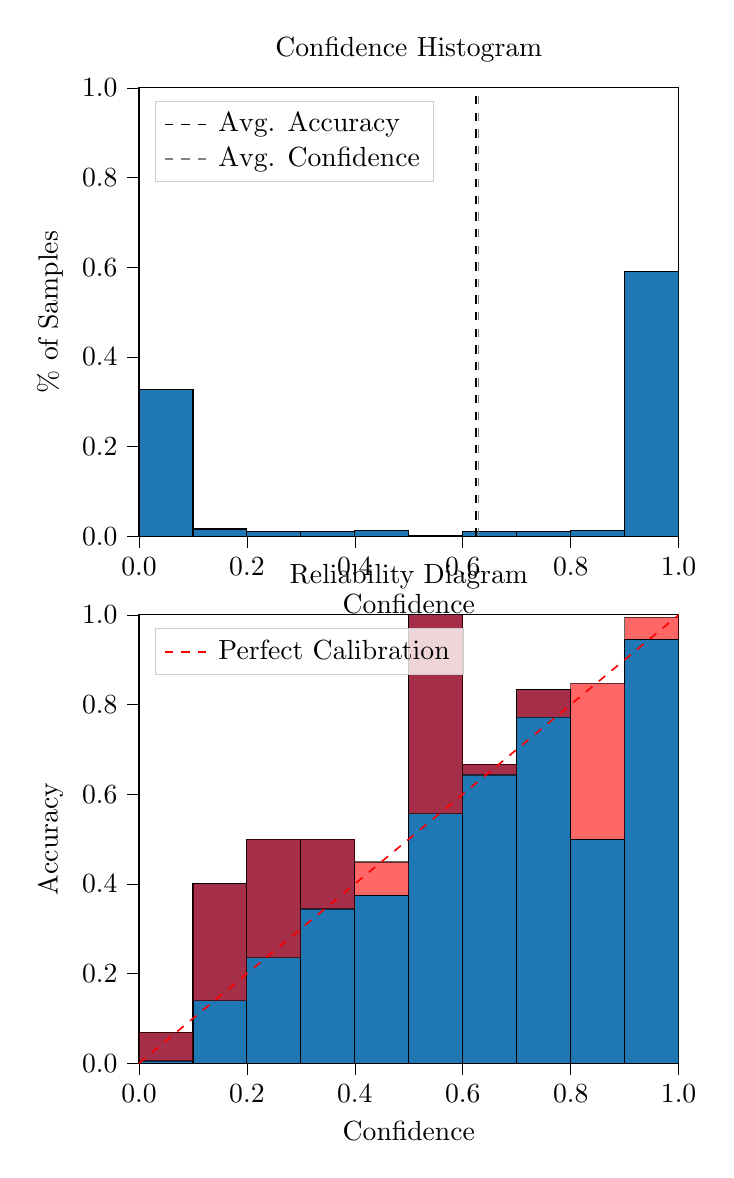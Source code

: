 % This file was created by tikzplotlib v0.9.8.
\begin{tikzpicture}

\definecolor{color0}{rgb}{0.122,0.467,0.706}

\begin{groupplot}[group style={group size=1 by 2}]
\nextgroupplot[
legend cell align={left},
legend style={
  fill opacity=0.8,
  draw opacity=1,
  text opacity=1,
  at={(0.03,0.97)},
  anchor=north west,
  draw=white!80!black
},
tick align=outside,
tick pos=left,
title={Confidence Histogram},
x grid style={white!69.02!black},
xlabel={Confidence},
xmin=0, xmax=1,
xtick style={color=black},
xtick={0,0.2,0.4,0.6,0.8,1},
xticklabels={0.0,0.2,0.4,0.6,0.8,1.0},
y grid style={white!69.02!black},
ylabel={\% of Samples},
ymin=0, ymax=1,
ytick style={color=black},
ytick={0,0.2,0.4,0.6,0.8,1},
yticklabels={0.0,0.2,0.4,0.6,0.8,1.0}
]
\draw[draw=black,fill=color0] (axis cs:-6.939e-18,0) rectangle (axis cs:0.1,0.327);
\draw[draw=black,fill=color0] (axis cs:0.1,0) rectangle (axis cs:0.2,0.016);
\draw[draw=black,fill=color0] (axis cs:0.2,0) rectangle (axis cs:0.3,0.01);
\draw[draw=black,fill=color0] (axis cs:0.3,0) rectangle (axis cs:0.4,0.01);
\draw[draw=black,fill=color0] (axis cs:0.4,0) rectangle (axis cs:0.5,0.013);
\draw[draw=black,fill=color0] (axis cs:0.5,0) rectangle (axis cs:0.6,0.002);
\draw[draw=black,fill=color0] (axis cs:0.6,0) rectangle (axis cs:0.7,0.01);
\draw[draw=black,fill=color0] (axis cs:0.7,0) rectangle (axis cs:0.8,0.01);
\draw[draw=black,fill=color0] (axis cs:0.8,0) rectangle (axis cs:0.9,0.013);
\draw[draw=black,fill=color0] (axis cs:0.9,0) rectangle (axis cs:1,0.591);
\addplot [semithick, black, dashed]
table {%
0.625 0
0.625 1
};
\addlegendentry{Avg. Accuracy}
\addplot [semithick, white!50.196!black, dashed]
table {%
0.629 0
0.629 1
};
\addlegendentry{Avg. Confidence}

\nextgroupplot[
legend cell align={left},
legend style={
  fill opacity=0.8,
  draw opacity=1,
  text opacity=1,
  at={(0.03,0.97)},
  anchor=north west,
  draw=white!80!black
},
tick align=outside,
tick pos=left,
title={Reliability Diagram},
x grid style={white!69.02!black},
xlabel={Confidence},
xmin=0, xmax=1,
xtick style={color=black},
xtick={0,0.2,0.4,0.6,0.8,1},
xticklabels={0.0,0.2,0.4,0.6,0.8,1.0},
y grid style={white!69.02!black},
ylabel={Accuracy},
ymin=0, ymax=1,
ytick style={color=black},
ytick={0,0.2,0.4,0.6,0.8,1},
yticklabels={0.0,0.2,0.4,0.6,0.8,1.0}
]
\draw[draw=black,fill=color0] (axis cs:-6.939e-18,0) rectangle (axis cs:0.1,0.069);
\draw[draw=black,fill=color0] (axis cs:0.1,0) rectangle (axis cs:0.2,0.4);
\draw[draw=black,fill=color0] (axis cs:0.2,0) rectangle (axis cs:0.3,0.5);
\draw[draw=black,fill=color0] (axis cs:0.3,0) rectangle (axis cs:0.4,0.5);
\draw[draw=black,fill=color0] (axis cs:0.4,0) rectangle (axis cs:0.5,0.375);
\draw[draw=black,fill=color0] (axis cs:0.5,0) rectangle (axis cs:0.6,1);
\draw[draw=black,fill=color0] (axis cs:0.6,0) rectangle (axis cs:0.7,0.667);
\draw[draw=black,fill=color0] (axis cs:0.7,0) rectangle (axis cs:0.8,0.833);
\draw[draw=black,fill=color0] (axis cs:0.8,0) rectangle (axis cs:0.9,0.5);
\draw[draw=black,fill=color0] (axis cs:0.9,0) rectangle (axis cs:1,0.946);
\draw[draw=black,fill=red,opacity=0.6] (axis cs:-6.939e-18,0.069) rectangle (axis cs:0.1,0.005);
\draw[draw=black,fill=red,opacity=0.6] (axis cs:0.1,0.4) rectangle (axis cs:0.2,0.139);
\draw[draw=black,fill=red,opacity=0.6] (axis cs:0.2,0.5) rectangle (axis cs:0.3,0.235);
\draw[draw=black,fill=red,opacity=0.6] (axis cs:0.3,0.5) rectangle (axis cs:0.4,0.344);
\draw[draw=black,fill=red,opacity=0.6] (axis cs:0.4,0.375) rectangle (axis cs:0.5,0.449);
\draw[draw=black,fill=red,opacity=0.6] (axis cs:0.5,1) rectangle (axis cs:0.6,0.557);
\draw[draw=black,fill=red,opacity=0.6] (axis cs:0.6,0.667) rectangle (axis cs:0.7,0.643);
\draw[draw=black,fill=red,opacity=0.6] (axis cs:0.7,0.833) rectangle (axis cs:0.8,0.772);
\draw[draw=black,fill=red,opacity=0.6] (axis cs:0.8,0.5) rectangle (axis cs:0.9,0.848);
\draw[draw=black,fill=red,opacity=0.6] (axis cs:0.9,0.946) rectangle (axis cs:1,0.995);
\addplot [semithick, red, dashed]
table {%
0 0
1 1
};
\addlegendentry{Perfect Calibration}
\end{groupplot}

\end{tikzpicture}
